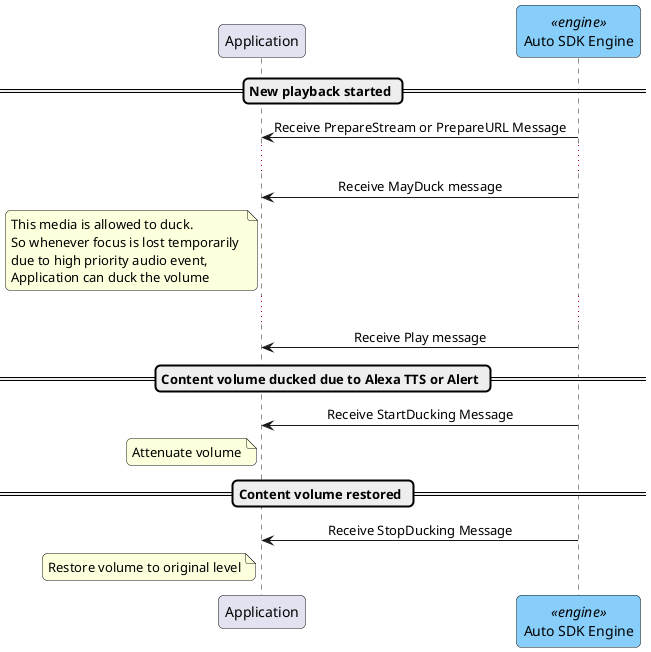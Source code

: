 @startuml
skinparam roundcorner 10
skinparam sequenceMessageAlign center
<style>
sequenceDiagram {
    .engine {
        BackgroundColor LightSkyBlue
        BorderColor CornflowerBlue
    }
}
</style>

participant Application order 10
participant "Auto SDK Engine" as AutoSDK <<engine>> order 20

== New playback started ==

AutoSDK->Application : Receive PrepareStream or PrepareURL Message
...
AutoSDK->Application : Receive MayDuck message
note left of Application
    This media is allowed to duck.
    So whenever focus is lost temporarily 
    due to high priority audio event,
    Application can duck the volume
end note
...
AutoSDK->Application : Receive Play message

== Content volume ducked due to Alexa TTS or Alert ==

AutoSDK->Application : Receive StartDucking Message
note left of Application
    Attenuate volume
end note

== Content volume restored ==

AutoSDK->Application : Receive StopDucking Message
note left of Application
    Restore volume to original level
end note

@enduml